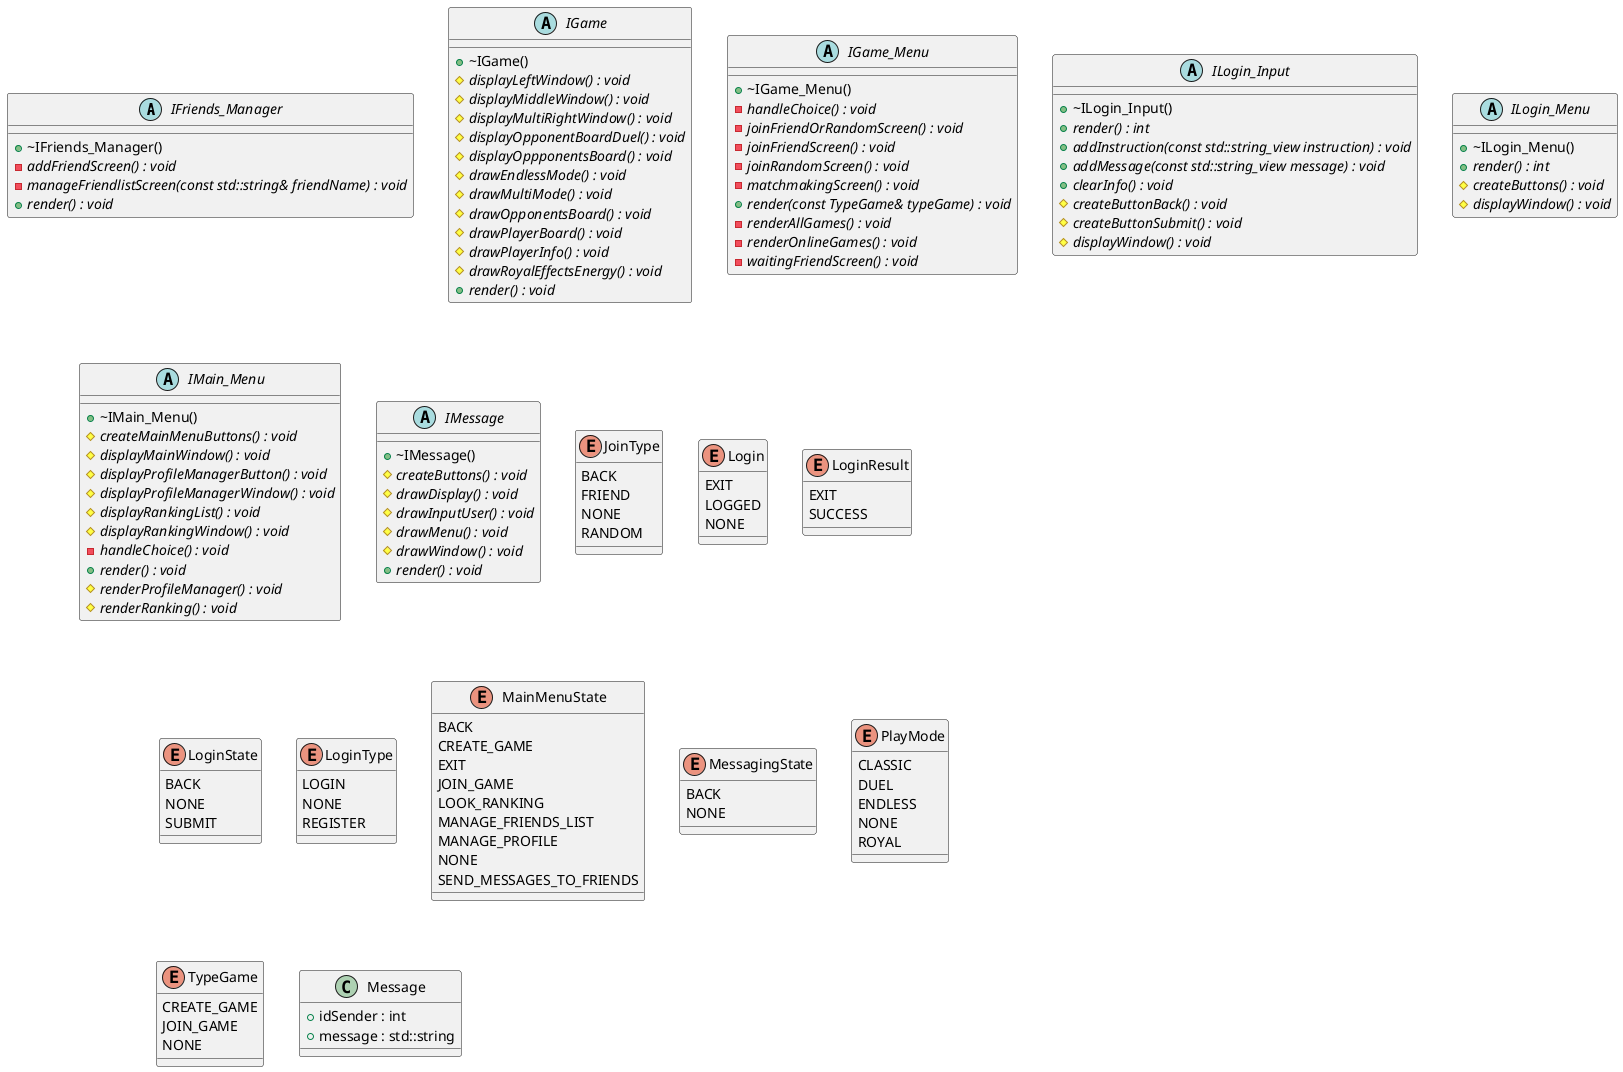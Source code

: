 @startuml InterfaceClass


/' Objects '/

abstract class IFriends_Manager {
	+~IFriends_Manager()
	-{abstract} addFriendScreen() : void
	-{abstract} manageFriendlistScreen(const std::string& friendName) : void
	+{abstract} render() : void
}


abstract class IGame {
	+~IGame()
	#{abstract} displayLeftWindow() : void
	#{abstract} displayMiddleWindow() : void
	#{abstract} displayMultiRightWindow() : void
	#{abstract} displayOpponentBoardDuel() : void
	#{abstract} displayOppponentsBoard() : void
	#{abstract} drawEndlessMode() : void
	#{abstract} drawMultiMode() : void
	#{abstract} drawOpponentsBoard() : void
	#{abstract} drawPlayerBoard() : void
	#{abstract} drawPlayerInfo() : void
	#{abstract} drawRoyalEffectsEnergy() : void
	+{abstract} render() : void
}


abstract class IGame_Menu {
	+~IGame_Menu()
	-{abstract} handleChoice() : void
	-{abstract} joinFriendOrRandomScreen() : void
	-{abstract} joinFriendScreen() : void
	-{abstract} joinRandomScreen() : void
	-{abstract} matchmakingScreen() : void
	+{abstract} render(const TypeGame& typeGame) : void
	-{abstract} renderAllGames() : void
	-{abstract} renderOnlineGames() : void
	-{abstract} waitingFriendScreen() : void
}


abstract class ILogin_Input {
	+~ILogin_Input()
	+{abstract} render() : int
	+{abstract} addInstruction(const std::string_view instruction) : void
	+{abstract} addMessage(const std::string_view message) : void
	+{abstract} clearInfo() : void
	#{abstract} createButtonBack() : void
	#{abstract} createButtonSubmit() : void
	#{abstract} displayWindow() : void
}


abstract class ILogin_Menu {
	+~ILogin_Menu()
	+{abstract} render() : int
	#{abstract} createButtons() : void
	#{abstract} displayWindow() : void
}


abstract class IMain_Menu {
	+~IMain_Menu()
	#{abstract} createMainMenuButtons() : void
	#{abstract} displayMainWindow() : void
	#{abstract} displayProfileManagerButton() : void
	#{abstract} displayProfileManagerWindow() : void
	#{abstract} displayRankingList() : void
	#{abstract} displayRankingWindow() : void
	-{abstract} handleChoice() : void
	+{abstract} render() : void
	#{abstract} renderProfileManager() : void
	#{abstract} renderRanking() : void
}


abstract class IMessage {
	+~IMessage()
	#{abstract} createButtons() : void
	#{abstract} drawDisplay() : void
	#{abstract} drawInputUser() : void
	#{abstract} drawMenu() : void
	#{abstract} drawWindow() : void
	+{abstract} render() : void
}


enum JoinType {
	BACK
	FRIEND
	NONE
	RANDOM
}


enum Login {
	EXIT
	LOGGED
	NONE
}


enum LoginResult {
	EXIT
	SUCCESS
}


enum LoginState {
	BACK
	NONE
	SUBMIT
}


enum LoginType {
	LOGIN
	NONE
	REGISTER
}


enum MainMenuState {
	BACK
	CREATE_GAME
	EXIT
	JOIN_GAME
	LOOK_RANKING
	MANAGE_FRIENDS_LIST
	MANAGE_PROFILE
	NONE
	SEND_MESSAGES_TO_FRIENDS
}


enum MessagingState {
	BACK
	NONE
}


enum PlayMode {
	CLASSIC
	DUEL
	ENDLESS
	NONE
	ROYAL
}


enum TypeGame {
	CREATE_GAME
	JOIN_GAME
	NONE
}


class Message {
	+idSender : int
	+message : std::string
}





/' Inheritance relationships '/




/' Aggregation relationships '/





/' Nested objects '/



@enduml
